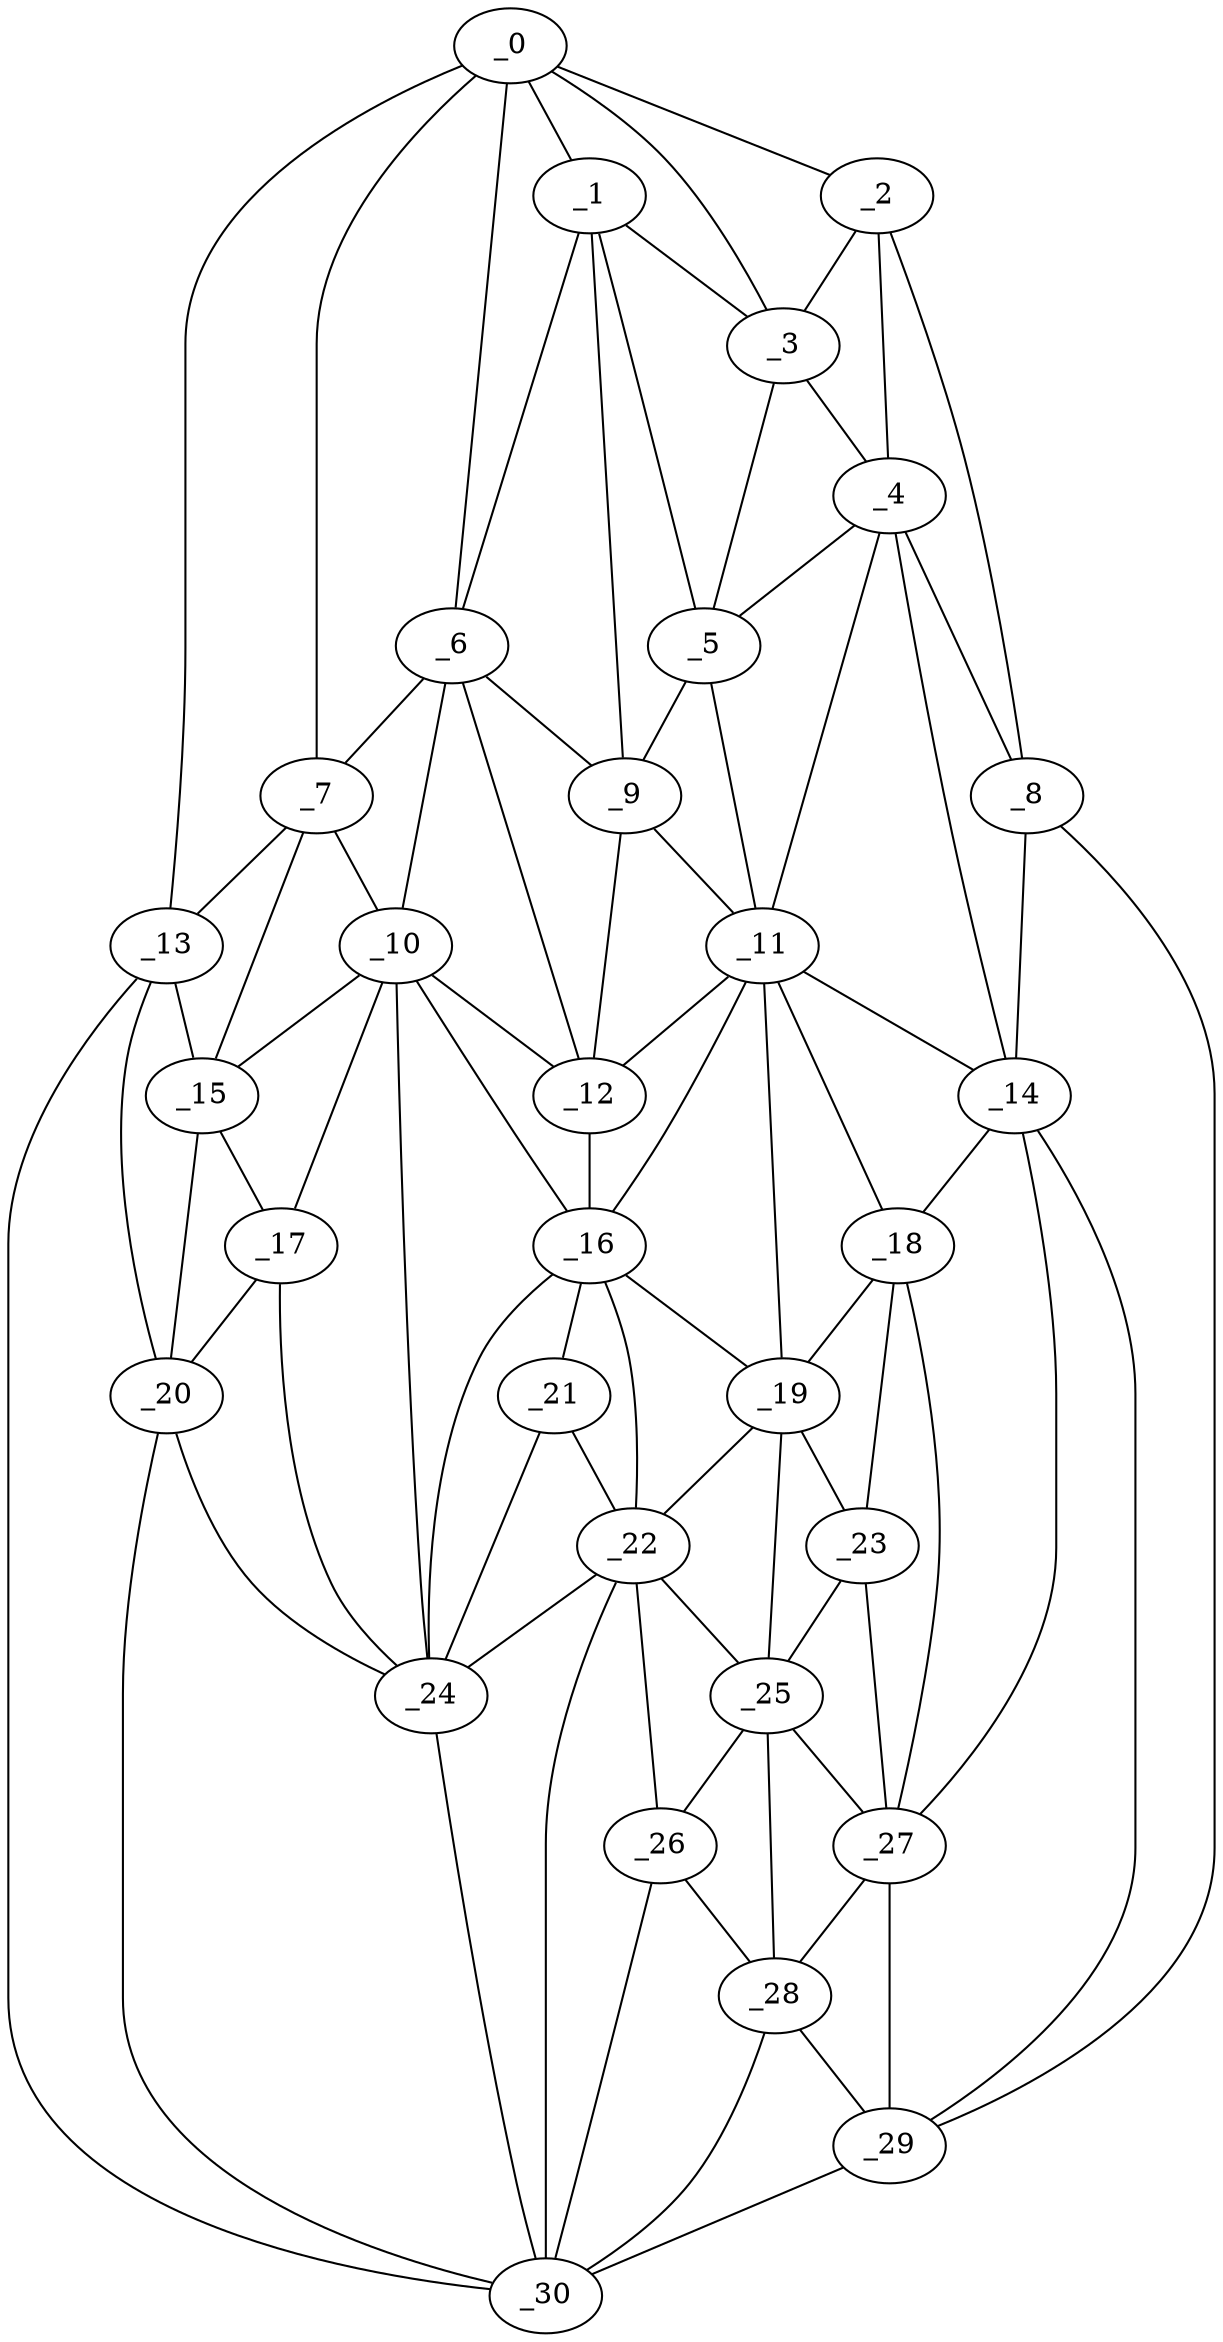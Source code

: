 graph "obj58__185.gxl" {
	_0	 [x=17,
		y=67];
	_1	 [x=23,
		y=65];
	_0 -- _1	 [valence=1];
	_2	 [x=29,
		y=11];
	_0 -- _2	 [valence=1];
	_3	 [x=29,
		y=41];
	_0 -- _3	 [valence=1];
	_6	 [x=41,
		y=75];
	_0 -- _6	 [valence=1];
	_7	 [x=46,
		y=96];
	_0 -- _7	 [valence=2];
	_13	 [x=58,
		y=111];
	_0 -- _13	 [valence=1];
	_1 -- _3	 [valence=2];
	_5	 [x=39,
		y=45];
	_1 -- _5	 [valence=2];
	_1 -- _6	 [valence=2];
	_9	 [x=50,
		y=66];
	_1 -- _9	 [valence=2];
	_2 -- _3	 [valence=2];
	_4	 [x=37,
		y=27];
	_2 -- _4	 [valence=1];
	_8	 [x=47,
		y=6];
	_2 -- _8	 [valence=1];
	_3 -- _4	 [valence=2];
	_3 -- _5	 [valence=2];
	_4 -- _5	 [valence=1];
	_4 -- _8	 [valence=2];
	_11	 [x=57,
		y=49];
	_4 -- _11	 [valence=2];
	_14	 [x=59,
		y=14];
	_4 -- _14	 [valence=2];
	_5 -- _9	 [valence=2];
	_5 -- _11	 [valence=2];
	_6 -- _7	 [valence=2];
	_6 -- _9	 [valence=2];
	_10	 [x=56,
		y=83];
	_6 -- _10	 [valence=2];
	_12	 [x=58,
		y=73];
	_6 -- _12	 [valence=1];
	_7 -- _10	 [valence=2];
	_7 -- _13	 [valence=1];
	_15	 [x=59,
		y=106];
	_7 -- _15	 [valence=2];
	_8 -- _14	 [valence=1];
	_29	 [x=104,
		y=18];
	_8 -- _29	 [valence=1];
	_9 -- _11	 [valence=2];
	_9 -- _12	 [valence=1];
	_10 -- _12	 [valence=2];
	_10 -- _15	 [valence=1];
	_16	 [x=68,
		y=72];
	_10 -- _16	 [valence=1];
	_17	 [x=69,
		y=97];
	_10 -- _17	 [valence=2];
	_24	 [x=80,
		y=81];
	_10 -- _24	 [valence=1];
	_11 -- _12	 [valence=1];
	_11 -- _14	 [valence=2];
	_11 -- _16	 [valence=2];
	_18	 [x=72,
		y=40];
	_11 -- _18	 [valence=2];
	_19	 [x=72,
		y=50];
	_11 -- _19	 [valence=1];
	_12 -- _16	 [valence=2];
	_13 -- _15	 [valence=1];
	_20	 [x=74,
		y=97];
	_13 -- _20	 [valence=2];
	_30	 [x=118,
		y=78];
	_13 -- _30	 [valence=1];
	_14 -- _18	 [valence=2];
	_27	 [x=95,
		y=30];
	_14 -- _27	 [valence=1];
	_14 -- _29	 [valence=2];
	_15 -- _17	 [valence=2];
	_15 -- _20	 [valence=1];
	_16 -- _19	 [valence=1];
	_21	 [x=76,
		y=74];
	_16 -- _21	 [valence=1];
	_22	 [x=77,
		y=67];
	_16 -- _22	 [valence=2];
	_16 -- _24	 [valence=2];
	_17 -- _20	 [valence=2];
	_17 -- _24	 [valence=2];
	_18 -- _19	 [valence=2];
	_23	 [x=79,
		y=41];
	_18 -- _23	 [valence=2];
	_18 -- _27	 [valence=1];
	_19 -- _22	 [valence=1];
	_19 -- _23	 [valence=1];
	_25	 [x=87,
		y=48];
	_19 -- _25	 [valence=2];
	_20 -- _24	 [valence=2];
	_20 -- _30	 [valence=2];
	_21 -- _22	 [valence=2];
	_21 -- _24	 [valence=2];
	_22 -- _24	 [valence=2];
	_22 -- _25	 [valence=2];
	_26	 [x=90,
		y=49];
	_22 -- _26	 [valence=2];
	_22 -- _30	 [valence=2];
	_23 -- _25	 [valence=2];
	_23 -- _27	 [valence=1];
	_24 -- _30	 [valence=2];
	_25 -- _26	 [valence=1];
	_25 -- _27	 [valence=2];
	_28	 [x=98,
		y=43];
	_25 -- _28	 [valence=1];
	_26 -- _28	 [valence=2];
	_26 -- _30	 [valence=1];
	_27 -- _28	 [valence=1];
	_27 -- _29	 [valence=2];
	_28 -- _29	 [valence=2];
	_28 -- _30	 [valence=1];
	_29 -- _30	 [valence=1];
}
